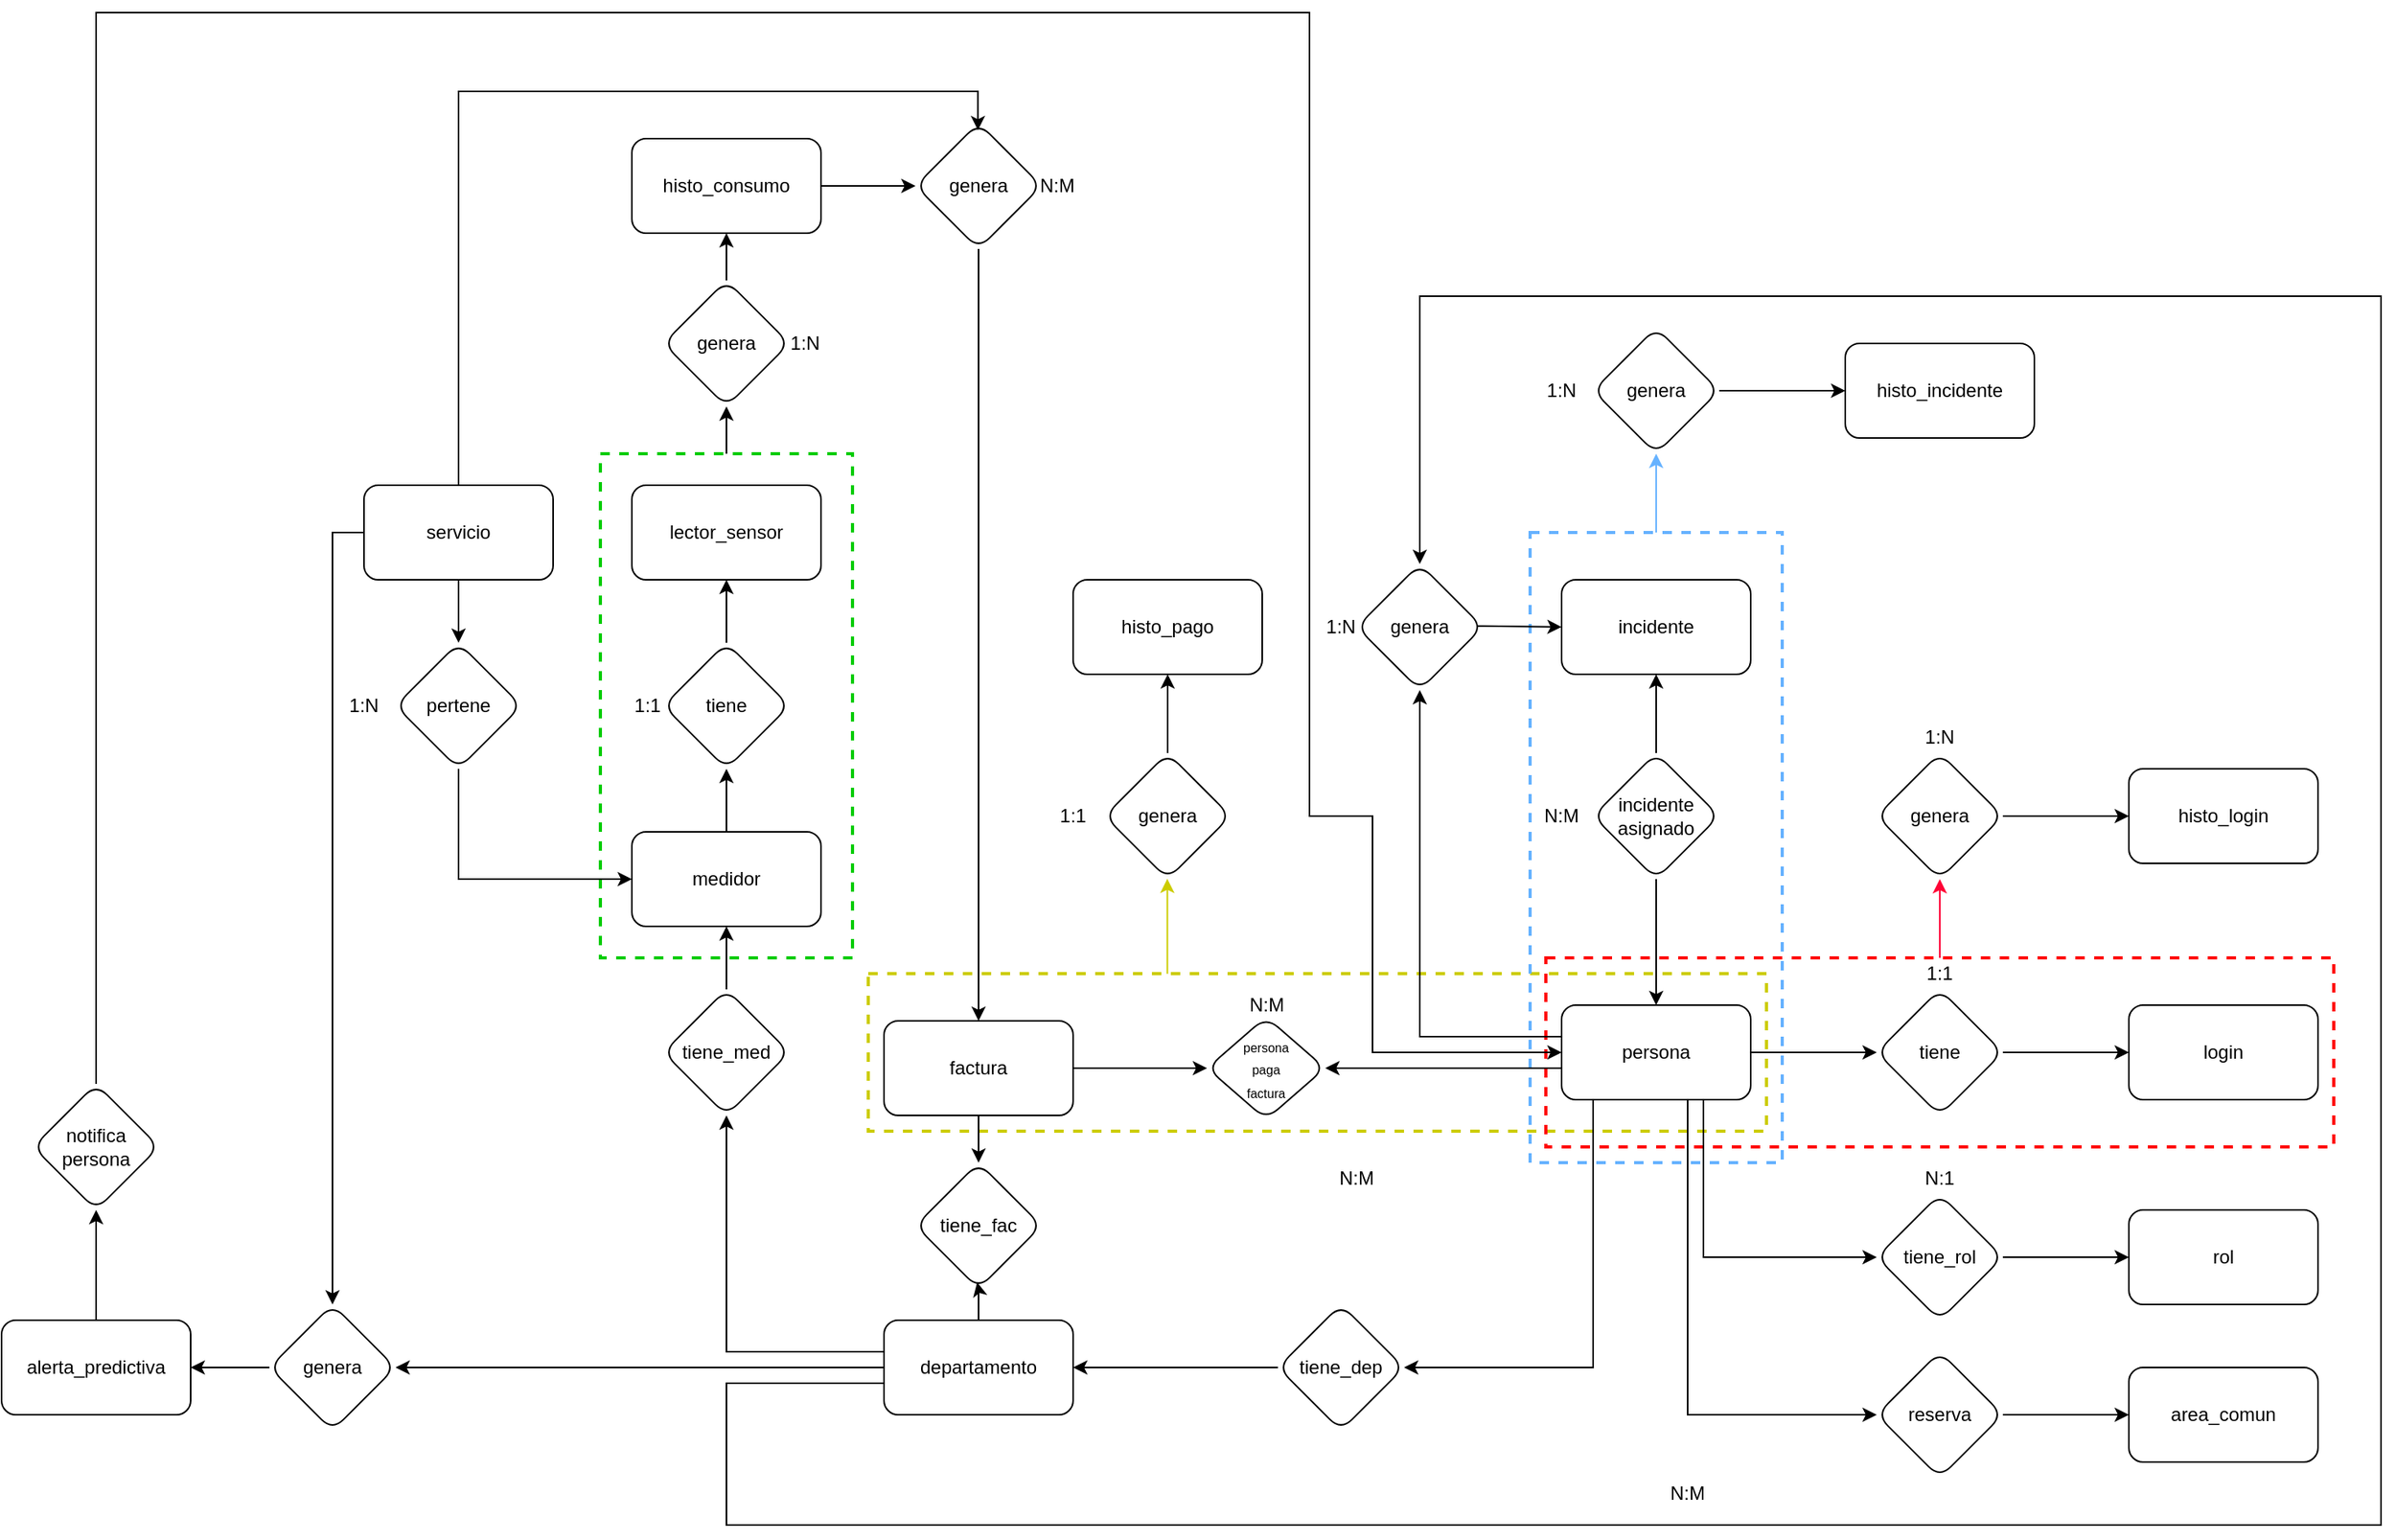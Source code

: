 <mxfile version="28.1.2">
  <diagram name="Página-1" id="i4qr0R8OxcXZOrRbDN6m">
    <mxGraphModel dx="2593" dy="1616" grid="1" gridSize="10" guides="1" tooltips="1" connect="1" arrows="1" fold="1" page="1" pageScale="1" pageWidth="1920" pageHeight="1200" math="0" shadow="0">
      <root>
        <mxCell id="0" />
        <mxCell id="1" parent="0" />
        <mxCell id="K5WSGVJBjmDbQn4hBtl9-59" value="" style="rounded=0;whiteSpace=wrap;html=1;fillColor=none;strokeColor=light-dark(#00CC00,#EDEDED);dashed=1;strokeWidth=2;" parent="1" vertex="1">
          <mxGeometry x="550" y="400" width="160" height="320" as="geometry" />
        </mxCell>
        <mxCell id="K5WSGVJBjmDbQn4hBtl9-79" value="" style="rounded=0;whiteSpace=wrap;html=1;fillColor=none;strokeColor=#CCCC00;dashed=1;strokeWidth=2;" parent="1" vertex="1">
          <mxGeometry x="720" y="730" width="570" height="100" as="geometry" />
        </mxCell>
        <mxCell id="K5WSGVJBjmDbQn4hBtl9-77" style="edgeStyle=orthogonalEdgeStyle;rounded=0;orthogonalLoop=1;jettySize=auto;html=1;" parent="1" source="K5WSGVJBjmDbQn4hBtl9-59" target="K5WSGVJBjmDbQn4hBtl9-61" edge="1">
          <mxGeometry relative="1" as="geometry" />
        </mxCell>
        <mxCell id="K5WSGVJBjmDbQn4hBtl9-42" value="" style="rounded=0;whiteSpace=wrap;html=1;fillColor=none;strokeColor=light-dark(#66B2FF,#EDEDED);dashed=1;strokeWidth=2;" parent="1" vertex="1">
          <mxGeometry x="1140" y="450" width="160" height="400" as="geometry" />
        </mxCell>
        <mxCell id="K5WSGVJBjmDbQn4hBtl9-3" value="" style="rounded=0;whiteSpace=wrap;html=1;fillColor=none;strokeColor=light-dark(#ff0000, #ededed);strokeWidth=2;dashed=1;" parent="1" vertex="1">
          <mxGeometry x="1150" y="720" width="500" height="120" as="geometry" />
        </mxCell>
        <mxCell id="GH8kllTsEz7VG1XvVDbl-5" value="" style="edgeStyle=orthogonalEdgeStyle;rounded=0;orthogonalLoop=1;jettySize=auto;html=1;" parent="1" source="GH8kllTsEz7VG1XvVDbl-1" target="GH8kllTsEz7VG1XvVDbl-4" edge="1">
          <mxGeometry relative="1" as="geometry" />
        </mxCell>
        <mxCell id="GH8kllTsEz7VG1XvVDbl-13" value="" style="edgeStyle=orthogonalEdgeStyle;rounded=0;orthogonalLoop=1;jettySize=auto;html=1;" parent="1" source="GH8kllTsEz7VG1XvVDbl-1" target="GH8kllTsEz7VG1XvVDbl-12" edge="1">
          <mxGeometry relative="1" as="geometry">
            <Array as="points">
              <mxPoint x="1250" y="910" />
            </Array>
          </mxGeometry>
        </mxCell>
        <mxCell id="GH8kllTsEz7VG1XvVDbl-17" value="" style="edgeStyle=orthogonalEdgeStyle;rounded=0;orthogonalLoop=1;jettySize=auto;html=1;" parent="1" source="GH8kllTsEz7VG1XvVDbl-1" target="GH8kllTsEz7VG1XvVDbl-16" edge="1">
          <mxGeometry relative="1" as="geometry">
            <Array as="points">
              <mxPoint x="1180" y="980" />
            </Array>
          </mxGeometry>
        </mxCell>
        <mxCell id="K5WSGVJBjmDbQn4hBtl9-30" value="" style="edgeStyle=orthogonalEdgeStyle;rounded=0;orthogonalLoop=1;jettySize=auto;html=1;" parent="1" source="GH8kllTsEz7VG1XvVDbl-1" target="K5WSGVJBjmDbQn4hBtl9-29" edge="1">
          <mxGeometry relative="1" as="geometry">
            <Array as="points">
              <mxPoint x="1070" y="770" />
            </Array>
          </mxGeometry>
        </mxCell>
        <mxCell id="K5WSGVJBjmDbQn4hBtl9-71" style="edgeStyle=orthogonalEdgeStyle;rounded=0;orthogonalLoop=1;jettySize=auto;html=1;" parent="1" source="GH8kllTsEz7VG1XvVDbl-1" target="K5WSGVJBjmDbQn4hBtl9-69" edge="1">
          <mxGeometry relative="1" as="geometry">
            <Array as="points">
              <mxPoint x="1110" y="790" />
              <mxPoint x="1110" y="790" />
            </Array>
          </mxGeometry>
        </mxCell>
        <mxCell id="GH8kllTsEz7VG1XvVDbl-1" value="persona" style="rounded=1;whiteSpace=wrap;html=1;" parent="1" vertex="1">
          <mxGeometry x="1160" y="750" width="120" height="60" as="geometry" />
        </mxCell>
        <mxCell id="GH8kllTsEz7VG1XvVDbl-7" value="" style="edgeStyle=orthogonalEdgeStyle;rounded=0;orthogonalLoop=1;jettySize=auto;html=1;" parent="1" source="GH8kllTsEz7VG1XvVDbl-4" target="GH8kllTsEz7VG1XvVDbl-6" edge="1">
          <mxGeometry relative="1" as="geometry" />
        </mxCell>
        <mxCell id="GH8kllTsEz7VG1XvVDbl-4" value="tiene" style="rhombus;whiteSpace=wrap;html=1;rounded=1;" parent="1" vertex="1">
          <mxGeometry x="1360" y="740" width="80" height="80" as="geometry" />
        </mxCell>
        <mxCell id="GH8kllTsEz7VG1XvVDbl-6" value="login" style="whiteSpace=wrap;html=1;rounded=1;" parent="1" vertex="1">
          <mxGeometry x="1520" y="750" width="120" height="60" as="geometry" />
        </mxCell>
        <mxCell id="GH8kllTsEz7VG1XvVDbl-15" value="" style="edgeStyle=orthogonalEdgeStyle;rounded=0;orthogonalLoop=1;jettySize=auto;html=1;" parent="1" source="GH8kllTsEz7VG1XvVDbl-12" target="GH8kllTsEz7VG1XvVDbl-14" edge="1">
          <mxGeometry relative="1" as="geometry" />
        </mxCell>
        <mxCell id="GH8kllTsEz7VG1XvVDbl-12" value="tiene_rol" style="rhombus;whiteSpace=wrap;html=1;rounded=1;" parent="1" vertex="1">
          <mxGeometry x="1360" y="870" width="80" height="80" as="geometry" />
        </mxCell>
        <mxCell id="GH8kllTsEz7VG1XvVDbl-14" value="rol" style="whiteSpace=wrap;html=1;rounded=1;" parent="1" vertex="1">
          <mxGeometry x="1520" y="880" width="120" height="60" as="geometry" />
        </mxCell>
        <mxCell id="K5WSGVJBjmDbQn4hBtl9-14" value="" style="edgeStyle=orthogonalEdgeStyle;rounded=0;orthogonalLoop=1;jettySize=auto;html=1;" parent="1" source="GH8kllTsEz7VG1XvVDbl-16" target="K5WSGVJBjmDbQn4hBtl9-13" edge="1">
          <mxGeometry relative="1" as="geometry" />
        </mxCell>
        <mxCell id="GH8kllTsEz7VG1XvVDbl-16" value="tiene_dep" style="rhombus;whiteSpace=wrap;html=1;rounded=1;" parent="1" vertex="1">
          <mxGeometry x="980" y="940" width="80" height="80" as="geometry" />
        </mxCell>
        <mxCell id="K5WSGVJBjmDbQn4hBtl9-1" value="1:1" style="text;html=1;align=center;verticalAlign=middle;whiteSpace=wrap;rounded=0;" parent="1" vertex="1">
          <mxGeometry x="1380" y="720" width="40" height="20" as="geometry" />
        </mxCell>
        <mxCell id="K5WSGVJBjmDbQn4hBtl9-10" style="edgeStyle=orthogonalEdgeStyle;rounded=0;orthogonalLoop=1;jettySize=auto;html=1;strokeColor=#FF0336;" parent="1" source="K5WSGVJBjmDbQn4hBtl9-3" target="K5WSGVJBjmDbQn4hBtl9-9" edge="1">
          <mxGeometry relative="1" as="geometry" />
        </mxCell>
        <mxCell id="K5WSGVJBjmDbQn4hBtl9-12" value="" style="edgeStyle=orthogonalEdgeStyle;rounded=0;orthogonalLoop=1;jettySize=auto;html=1;" parent="1" source="K5WSGVJBjmDbQn4hBtl9-9" target="K5WSGVJBjmDbQn4hBtl9-11" edge="1">
          <mxGeometry relative="1" as="geometry" />
        </mxCell>
        <mxCell id="K5WSGVJBjmDbQn4hBtl9-9" value="genera" style="rhombus;whiteSpace=wrap;html=1;rounded=1;" parent="1" vertex="1">
          <mxGeometry x="1360" y="590" width="80" height="80" as="geometry" />
        </mxCell>
        <mxCell id="K5WSGVJBjmDbQn4hBtl9-11" value="histo_login" style="whiteSpace=wrap;html=1;rounded=1;" parent="1" vertex="1">
          <mxGeometry x="1520" y="600" width="120" height="60" as="geometry" />
        </mxCell>
        <mxCell id="Kn_K-epVG_woseL4HZsu-3" style="edgeStyle=orthogonalEdgeStyle;rounded=0;orthogonalLoop=1;jettySize=auto;html=1;entryX=0.489;entryY=0.949;entryDx=0;entryDy=0;entryPerimeter=0;" edge="1" parent="1" source="K5WSGVJBjmDbQn4hBtl9-13" target="Kn_K-epVG_woseL4HZsu-4">
          <mxGeometry relative="1" as="geometry">
            <mxPoint x="710" y="880" as="targetPoint" />
          </mxGeometry>
        </mxCell>
        <mxCell id="K5WSGVJBjmDbQn4hBtl9-13" value="departamento" style="whiteSpace=wrap;html=1;rounded=1;" parent="1" vertex="1">
          <mxGeometry x="730" y="950" width="120" height="60" as="geometry" />
        </mxCell>
        <mxCell id="K5WSGVJBjmDbQn4hBtl9-18" value="incidente" style="whiteSpace=wrap;html=1;rounded=1;" parent="1" vertex="1">
          <mxGeometry x="1160" y="480" width="120" height="60" as="geometry" />
        </mxCell>
        <mxCell id="K5WSGVJBjmDbQn4hBtl9-23" style="edgeStyle=orthogonalEdgeStyle;rounded=0;orthogonalLoop=1;jettySize=auto;html=1;entryX=0.5;entryY=0;entryDx=0;entryDy=0;" parent="1" source="K5WSGVJBjmDbQn4hBtl9-20" target="GH8kllTsEz7VG1XvVDbl-1" edge="1">
          <mxGeometry relative="1" as="geometry">
            <Array as="points">
              <mxPoint x="1220" y="630" />
            </Array>
          </mxGeometry>
        </mxCell>
        <mxCell id="Kn_K-epVG_woseL4HZsu-1" style="edgeStyle=orthogonalEdgeStyle;rounded=0;orthogonalLoop=1;jettySize=auto;html=1;" edge="1" parent="1" source="K5WSGVJBjmDbQn4hBtl9-20" target="K5WSGVJBjmDbQn4hBtl9-18">
          <mxGeometry relative="1" as="geometry" />
        </mxCell>
        <mxCell id="K5WSGVJBjmDbQn4hBtl9-20" value="incidente&lt;br&gt;asignado" style="rhombus;whiteSpace=wrap;html=1;rounded=1;" parent="1" vertex="1">
          <mxGeometry x="1180" y="590" width="80" height="80" as="geometry" />
        </mxCell>
        <mxCell id="K5WSGVJBjmDbQn4hBtl9-32" style="edgeStyle=orthogonalEdgeStyle;rounded=0;orthogonalLoop=1;jettySize=auto;html=1;entryX=0;entryY=0.5;entryDx=0;entryDy=0;exitX=0.942;exitY=0.492;exitDx=0;exitDy=0;exitPerimeter=0;" parent="1" source="K5WSGVJBjmDbQn4hBtl9-29" target="K5WSGVJBjmDbQn4hBtl9-18" edge="1">
          <mxGeometry relative="1" as="geometry">
            <Array as="points">
              <mxPoint x="1110" y="509" />
              <mxPoint x="1160" y="510" />
            </Array>
          </mxGeometry>
        </mxCell>
        <mxCell id="K5WSGVJBjmDbQn4hBtl9-29" value="genera" style="rhombus;whiteSpace=wrap;html=1;rounded=1;" parent="1" vertex="1">
          <mxGeometry x="1030" y="470" width="80" height="80" as="geometry" />
        </mxCell>
        <mxCell id="K5WSGVJBjmDbQn4hBtl9-31" style="edgeStyle=orthogonalEdgeStyle;rounded=0;orthogonalLoop=1;jettySize=auto;html=1;" parent="1" source="K5WSGVJBjmDbQn4hBtl9-13" target="K5WSGVJBjmDbQn4hBtl9-29" edge="1">
          <mxGeometry relative="1" as="geometry">
            <Array as="points">
              <mxPoint x="630" y="990" />
              <mxPoint x="630" y="1080" />
              <mxPoint x="1680" y="1080" />
              <mxPoint x="1680" y="300" />
              <mxPoint x="1070" y="300" />
            </Array>
          </mxGeometry>
        </mxCell>
        <mxCell id="K5WSGVJBjmDbQn4hBtl9-38" value="" style="edgeStyle=orthogonalEdgeStyle;rounded=0;orthogonalLoop=1;jettySize=auto;html=1;startArrow=classic;startFill=1;endArrow=none;endFill=0;" parent="1" source="K5WSGVJBjmDbQn4hBtl9-35" target="K5WSGVJBjmDbQn4hBtl9-37" edge="1">
          <mxGeometry relative="1" as="geometry" />
        </mxCell>
        <mxCell id="K5WSGVJBjmDbQn4hBtl9-35" value="area_comun" style="whiteSpace=wrap;html=1;rounded=1;" parent="1" vertex="1">
          <mxGeometry x="1520" y="980" width="120" height="60" as="geometry" />
        </mxCell>
        <mxCell id="K5WSGVJBjmDbQn4hBtl9-39" style="edgeStyle=orthogonalEdgeStyle;rounded=0;orthogonalLoop=1;jettySize=auto;html=1;endArrow=none;endFill=0;startArrow=classic;startFill=1;" parent="1" source="K5WSGVJBjmDbQn4hBtl9-37" target="GH8kllTsEz7VG1XvVDbl-1" edge="1">
          <mxGeometry relative="1" as="geometry">
            <Array as="points">
              <mxPoint x="1240" y="1010" />
            </Array>
          </mxGeometry>
        </mxCell>
        <mxCell id="K5WSGVJBjmDbQn4hBtl9-37" value="reserva" style="rhombus;whiteSpace=wrap;html=1;rounded=1;" parent="1" vertex="1">
          <mxGeometry x="1360" y="970" width="80" height="80" as="geometry" />
        </mxCell>
        <mxCell id="K5WSGVJBjmDbQn4hBtl9-46" style="edgeStyle=orthogonalEdgeStyle;rounded=0;orthogonalLoop=1;jettySize=auto;html=1;strokeColor=#66B2FF;" parent="1" source="K5WSGVJBjmDbQn4hBtl9-42" target="K5WSGVJBjmDbQn4hBtl9-44" edge="1">
          <mxGeometry relative="1" as="geometry" />
        </mxCell>
        <mxCell id="K5WSGVJBjmDbQn4hBtl9-43" value="" style="edgeStyle=orthogonalEdgeStyle;rounded=0;orthogonalLoop=1;jettySize=auto;html=1;" parent="1" source="K5WSGVJBjmDbQn4hBtl9-44" target="K5WSGVJBjmDbQn4hBtl9-45" edge="1">
          <mxGeometry relative="1" as="geometry" />
        </mxCell>
        <mxCell id="K5WSGVJBjmDbQn4hBtl9-44" value="genera" style="rhombus;whiteSpace=wrap;html=1;rounded=1;" parent="1" vertex="1">
          <mxGeometry x="1180" y="320" width="80" height="80" as="geometry" />
        </mxCell>
        <mxCell id="K5WSGVJBjmDbQn4hBtl9-45" value="histo_incidente" style="whiteSpace=wrap;html=1;rounded=1;" parent="1" vertex="1">
          <mxGeometry x="1340" y="330" width="120" height="60" as="geometry" />
        </mxCell>
        <mxCell id="K5WSGVJBjmDbQn4hBtl9-49" value="" style="edgeStyle=orthogonalEdgeStyle;rounded=0;orthogonalLoop=1;jettySize=auto;html=1;startArrow=classic;startFill=1;endArrow=none;endFill=0;" parent="1" source="K5WSGVJBjmDbQn4hBtl9-47" target="K5WSGVJBjmDbQn4hBtl9-48" edge="1">
          <mxGeometry relative="1" as="geometry" />
        </mxCell>
        <mxCell id="K5WSGVJBjmDbQn4hBtl9-47" value="medidor" style="whiteSpace=wrap;html=1;rounded=1;" parent="1" vertex="1">
          <mxGeometry x="570" y="640" width="120" height="60" as="geometry" />
        </mxCell>
        <mxCell id="K5WSGVJBjmDbQn4hBtl9-50" style="edgeStyle=orthogonalEdgeStyle;rounded=0;orthogonalLoop=1;jettySize=auto;html=1;startArrow=classic;startFill=1;endArrow=none;endFill=0;" parent="1" source="K5WSGVJBjmDbQn4hBtl9-48" edge="1">
          <mxGeometry relative="1" as="geometry">
            <Array as="points">
              <mxPoint x="630" y="970" />
              <mxPoint x="730" y="970" />
            </Array>
            <mxPoint x="730" y="970" as="targetPoint" />
          </mxGeometry>
        </mxCell>
        <mxCell id="K5WSGVJBjmDbQn4hBtl9-48" value="tiene_med" style="rhombus;whiteSpace=wrap;html=1;rounded=1;" parent="1" vertex="1">
          <mxGeometry x="590" y="740" width="80" height="80" as="geometry" />
        </mxCell>
        <mxCell id="K5WSGVJBjmDbQn4hBtl9-53" value="" style="edgeStyle=orthogonalEdgeStyle;rounded=0;orthogonalLoop=1;jettySize=auto;html=1;startArrow=classic;startFill=1;endArrow=none;endFill=0;" parent="1" source="K5WSGVJBjmDbQn4hBtl9-51" target="K5WSGVJBjmDbQn4hBtl9-52" edge="1">
          <mxGeometry relative="1" as="geometry" />
        </mxCell>
        <mxCell id="K5WSGVJBjmDbQn4hBtl9-51" value="lector_sensor" style="rounded=1;whiteSpace=wrap;html=1;" parent="1" vertex="1">
          <mxGeometry x="570" y="420" width="120" height="60" as="geometry" />
        </mxCell>
        <mxCell id="K5WSGVJBjmDbQn4hBtl9-54" value="" style="edgeStyle=orthogonalEdgeStyle;rounded=0;orthogonalLoop=1;jettySize=auto;html=1;startArrow=classic;startFill=1;endArrow=none;endFill=0;" parent="1" source="K5WSGVJBjmDbQn4hBtl9-52" target="K5WSGVJBjmDbQn4hBtl9-47" edge="1">
          <mxGeometry relative="1" as="geometry" />
        </mxCell>
        <mxCell id="K5WSGVJBjmDbQn4hBtl9-52" value="tiene" style="rhombus;whiteSpace=wrap;html=1;rounded=1;" parent="1" vertex="1">
          <mxGeometry x="590" y="520" width="80" height="80" as="geometry" />
        </mxCell>
        <mxCell id="K5WSGVJBjmDbQn4hBtl9-72" style="edgeStyle=orthogonalEdgeStyle;rounded=0;orthogonalLoop=1;jettySize=auto;html=1;" parent="1" source="K5WSGVJBjmDbQn4hBtl9-56" target="K5WSGVJBjmDbQn4hBtl9-57" edge="1">
          <mxGeometry relative="1" as="geometry" />
        </mxCell>
        <mxCell id="Kn_K-epVG_woseL4HZsu-10" style="edgeStyle=orthogonalEdgeStyle;rounded=0;orthogonalLoop=1;jettySize=auto;html=1;entryX=0.5;entryY=0;entryDx=0;entryDy=0;" edge="1" parent="1" source="K5WSGVJBjmDbQn4hBtl9-56" target="Kn_K-epVG_woseL4HZsu-7">
          <mxGeometry relative="1" as="geometry">
            <Array as="points">
              <mxPoint x="380" y="450.0" />
              <mxPoint x="380" y="940" />
            </Array>
          </mxGeometry>
        </mxCell>
        <mxCell id="K5WSGVJBjmDbQn4hBtl9-56" value="servicio" style="rounded=1;whiteSpace=wrap;html=1;" parent="1" vertex="1">
          <mxGeometry x="400" y="420" width="120" height="60" as="geometry" />
        </mxCell>
        <mxCell id="K5WSGVJBjmDbQn4hBtl9-73" style="edgeStyle=orthogonalEdgeStyle;rounded=0;orthogonalLoop=1;jettySize=auto;html=1;entryX=0;entryY=0.5;entryDx=0;entryDy=0;" parent="1" source="K5WSGVJBjmDbQn4hBtl9-57" target="K5WSGVJBjmDbQn4hBtl9-47" edge="1">
          <mxGeometry relative="1" as="geometry">
            <mxPoint x="480" y="690.0" as="targetPoint" />
            <Array as="points">
              <mxPoint x="460" y="670" />
            </Array>
          </mxGeometry>
        </mxCell>
        <mxCell id="K5WSGVJBjmDbQn4hBtl9-57" value="pertene" style="rhombus;whiteSpace=wrap;html=1;rounded=1;" parent="1" vertex="1">
          <mxGeometry x="420" y="520" width="80" height="80" as="geometry" />
        </mxCell>
        <mxCell id="K5WSGVJBjmDbQn4hBtl9-60" value="" style="edgeStyle=orthogonalEdgeStyle;rounded=0;orthogonalLoop=1;jettySize=auto;html=1;exitX=0.5;exitY=0;exitDx=0;exitDy=0;" parent="1" source="K5WSGVJBjmDbQn4hBtl9-61" target="K5WSGVJBjmDbQn4hBtl9-62" edge="1">
          <mxGeometry relative="1" as="geometry">
            <Array as="points">
              <mxPoint x="630" y="280" />
              <mxPoint x="630" y="280" />
            </Array>
          </mxGeometry>
        </mxCell>
        <mxCell id="K5WSGVJBjmDbQn4hBtl9-61" value="genera" style="rhombus;whiteSpace=wrap;html=1;rounded=1;" parent="1" vertex="1">
          <mxGeometry x="590" y="290" width="80" height="80" as="geometry" />
        </mxCell>
        <mxCell id="K5WSGVJBjmDbQn4hBtl9-75" style="edgeStyle=orthogonalEdgeStyle;rounded=0;orthogonalLoop=1;jettySize=auto;html=1;" parent="1" source="K5WSGVJBjmDbQn4hBtl9-62" target="K5WSGVJBjmDbQn4hBtl9-64" edge="1">
          <mxGeometry relative="1" as="geometry" />
        </mxCell>
        <mxCell id="K5WSGVJBjmDbQn4hBtl9-62" value="histo_consumo" style="whiteSpace=wrap;html=1;rounded=1;" parent="1" vertex="1">
          <mxGeometry x="570" y="200" width="120" height="60" as="geometry" />
        </mxCell>
        <mxCell id="K5WSGVJBjmDbQn4hBtl9-76" style="edgeStyle=orthogonalEdgeStyle;rounded=0;orthogonalLoop=1;jettySize=auto;html=1;" parent="1" source="K5WSGVJBjmDbQn4hBtl9-64" target="K5WSGVJBjmDbQn4hBtl9-66" edge="1">
          <mxGeometry relative="1" as="geometry">
            <Array as="points">
              <mxPoint x="790" y="390" />
              <mxPoint x="790" y="390" />
            </Array>
          </mxGeometry>
        </mxCell>
        <mxCell id="K5WSGVJBjmDbQn4hBtl9-64" value="genera" style="rhombus;whiteSpace=wrap;html=1;rounded=1;" parent="1" vertex="1">
          <mxGeometry x="750" y="190" width="80" height="80" as="geometry" />
        </mxCell>
        <mxCell id="K5WSGVJBjmDbQn4hBtl9-70" value="" style="edgeStyle=orthogonalEdgeStyle;rounded=0;orthogonalLoop=1;jettySize=auto;html=1;" parent="1" source="K5WSGVJBjmDbQn4hBtl9-66" target="K5WSGVJBjmDbQn4hBtl9-69" edge="1">
          <mxGeometry relative="1" as="geometry" />
        </mxCell>
        <mxCell id="Kn_K-epVG_woseL4HZsu-5" style="edgeStyle=orthogonalEdgeStyle;rounded=0;orthogonalLoop=1;jettySize=auto;html=1;" edge="1" parent="1" source="K5WSGVJBjmDbQn4hBtl9-66" target="Kn_K-epVG_woseL4HZsu-4">
          <mxGeometry relative="1" as="geometry" />
        </mxCell>
        <mxCell id="K5WSGVJBjmDbQn4hBtl9-66" value="factura" style="whiteSpace=wrap;html=1;rounded=1;" parent="1" vertex="1">
          <mxGeometry x="730" y="760" width="120" height="60" as="geometry" />
        </mxCell>
        <mxCell id="K5WSGVJBjmDbQn4hBtl9-69" value="&lt;font style=&quot;font-size: 8px;&quot;&gt;persona&lt;/font&gt;&lt;div&gt;&lt;font style=&quot;font-size: 8px;&quot;&gt;paga&lt;/font&gt;&lt;/div&gt;&lt;div&gt;&lt;font style=&quot;font-size: 8px;&quot;&gt;factura&lt;/font&gt;&lt;/div&gt;" style="rhombus;whiteSpace=wrap;html=1;rounded=1;" parent="1" vertex="1">
          <mxGeometry x="935" y="757.5" width="75" height="65" as="geometry" />
        </mxCell>
        <mxCell id="K5WSGVJBjmDbQn4hBtl9-78" style="edgeStyle=orthogonalEdgeStyle;rounded=0;orthogonalLoop=1;jettySize=auto;html=1;entryX=0.495;entryY=0.058;entryDx=0;entryDy=0;entryPerimeter=0;" parent="1" source="K5WSGVJBjmDbQn4hBtl9-56" target="K5WSGVJBjmDbQn4hBtl9-64" edge="1">
          <mxGeometry relative="1" as="geometry">
            <Array as="points">
              <mxPoint x="460" y="170" />
              <mxPoint x="790" y="170" />
            </Array>
          </mxGeometry>
        </mxCell>
        <mxCell id="K5WSGVJBjmDbQn4hBtl9-83" style="edgeStyle=orthogonalEdgeStyle;rounded=0;orthogonalLoop=1;jettySize=auto;html=1;exitX=0.333;exitY=0.001;exitDx=0;exitDy=0;exitPerimeter=0;strokeColor=#CCCC00;" parent="1" source="K5WSGVJBjmDbQn4hBtl9-79" target="K5WSGVJBjmDbQn4hBtl9-81" edge="1">
          <mxGeometry relative="1" as="geometry">
            <Array as="points">
              <mxPoint x="910" y="729" />
              <mxPoint x="910" y="729" />
            </Array>
          </mxGeometry>
        </mxCell>
        <mxCell id="K5WSGVJBjmDbQn4hBtl9-80" value="" style="edgeStyle=orthogonalEdgeStyle;rounded=0;orthogonalLoop=1;jettySize=auto;html=1;" parent="1" source="K5WSGVJBjmDbQn4hBtl9-81" target="K5WSGVJBjmDbQn4hBtl9-82" edge="1">
          <mxGeometry relative="1" as="geometry" />
        </mxCell>
        <mxCell id="K5WSGVJBjmDbQn4hBtl9-81" value="genera" style="rhombus;whiteSpace=wrap;html=1;rounded=1;" parent="1" vertex="1">
          <mxGeometry x="870" y="590" width="80" height="80" as="geometry" />
        </mxCell>
        <mxCell id="K5WSGVJBjmDbQn4hBtl9-82" value="histo_pago" style="whiteSpace=wrap;html=1;rounded=1;" parent="1" vertex="1">
          <mxGeometry x="850" y="480" width="120" height="60" as="geometry" />
        </mxCell>
        <mxCell id="K5WSGVJBjmDbQn4hBtl9-84" value="N:1" style="text;html=1;align=center;verticalAlign=middle;whiteSpace=wrap;rounded=0;" parent="1" vertex="1">
          <mxGeometry x="1380" y="850" width="40" height="20" as="geometry" />
        </mxCell>
        <mxCell id="K5WSGVJBjmDbQn4hBtl9-85" value="1:N" style="text;html=1;align=center;verticalAlign=middle;whiteSpace=wrap;rounded=0;" parent="1" vertex="1">
          <mxGeometry x="1380" y="570" width="40" height="20" as="geometry" />
        </mxCell>
        <mxCell id="K5WSGVJBjmDbQn4hBtl9-86" value="N:M" style="text;html=1;align=center;verticalAlign=middle;whiteSpace=wrap;rounded=0;" parent="1" vertex="1">
          <mxGeometry x="1220" y="1050" width="40" height="20" as="geometry" />
        </mxCell>
        <mxCell id="K5WSGVJBjmDbQn4hBtl9-87" value="N:M" style="text;html=1;align=center;verticalAlign=middle;whiteSpace=wrap;rounded=0;" parent="1" vertex="1">
          <mxGeometry x="1010" y="850" width="40" height="20" as="geometry" />
        </mxCell>
        <mxCell id="K5WSGVJBjmDbQn4hBtl9-88" value="N:M" style="text;html=1;align=center;verticalAlign=middle;whiteSpace=wrap;rounded=0;" parent="1" vertex="1">
          <mxGeometry x="1140" y="620" width="40" height="20" as="geometry" />
        </mxCell>
        <mxCell id="K5WSGVJBjmDbQn4hBtl9-90" value="N:M" style="text;html=1;align=center;verticalAlign=middle;whiteSpace=wrap;rounded=0;" parent="1" vertex="1">
          <mxGeometry x="952.5" y="740" width="40" height="20" as="geometry" />
        </mxCell>
        <mxCell id="K5WSGVJBjmDbQn4hBtl9-91" value="1:1" style="text;html=1;align=center;verticalAlign=middle;whiteSpace=wrap;rounded=0;" parent="1" vertex="1">
          <mxGeometry x="830" y="620" width="40" height="20" as="geometry" />
        </mxCell>
        <mxCell id="K5WSGVJBjmDbQn4hBtl9-92" value="1:N" style="text;html=1;align=center;verticalAlign=middle;whiteSpace=wrap;rounded=0;" parent="1" vertex="1">
          <mxGeometry x="1000" y="500" width="40" height="20" as="geometry" />
        </mxCell>
        <mxCell id="K5WSGVJBjmDbQn4hBtl9-93" value="1:N" style="text;html=1;align=center;verticalAlign=middle;whiteSpace=wrap;rounded=0;" parent="1" vertex="1">
          <mxGeometry x="1140" y="350" width="40" height="20" as="geometry" />
        </mxCell>
        <mxCell id="K5WSGVJBjmDbQn4hBtl9-94" value="N:M" style="text;html=1;align=center;verticalAlign=middle;whiteSpace=wrap;rounded=0;" parent="1" vertex="1">
          <mxGeometry x="820" y="220" width="40" height="20" as="geometry" />
        </mxCell>
        <mxCell id="K5WSGVJBjmDbQn4hBtl9-95" value="1:N" style="text;html=1;align=center;verticalAlign=middle;whiteSpace=wrap;rounded=0;" parent="1" vertex="1">
          <mxGeometry x="660" y="320" width="40" height="20" as="geometry" />
        </mxCell>
        <mxCell id="K5WSGVJBjmDbQn4hBtl9-96" value="1:N" style="text;html=1;align=center;verticalAlign=middle;whiteSpace=wrap;rounded=0;" parent="1" vertex="1">
          <mxGeometry x="380" y="550" width="40" height="20" as="geometry" />
        </mxCell>
        <mxCell id="K5WSGVJBjmDbQn4hBtl9-97" value="1:1" style="text;html=1;align=center;verticalAlign=middle;whiteSpace=wrap;rounded=0;" parent="1" vertex="1">
          <mxGeometry x="560" y="550" width="40" height="20" as="geometry" />
        </mxCell>
        <mxCell id="Kn_K-epVG_woseL4HZsu-4" value="tiene_fac" style="rhombus;whiteSpace=wrap;html=1;rounded=1;" vertex="1" parent="1">
          <mxGeometry x="750" y="850" width="80" height="80" as="geometry" />
        </mxCell>
        <mxCell id="Kn_K-epVG_woseL4HZsu-12" value="" style="edgeStyle=orthogonalEdgeStyle;rounded=0;orthogonalLoop=1;jettySize=auto;html=1;" edge="1" parent="1" source="Kn_K-epVG_woseL4HZsu-6" target="Kn_K-epVG_woseL4HZsu-11">
          <mxGeometry relative="1" as="geometry" />
        </mxCell>
        <mxCell id="Kn_K-epVG_woseL4HZsu-6" value="alerta_predictiva" style="rounded=1;whiteSpace=wrap;html=1;" vertex="1" parent="1">
          <mxGeometry x="170" y="950" width="120" height="60" as="geometry" />
        </mxCell>
        <mxCell id="Kn_K-epVG_woseL4HZsu-8" style="edgeStyle=orthogonalEdgeStyle;rounded=0;orthogonalLoop=1;jettySize=auto;html=1;startArrow=classic;startFill=1;endArrow=none;endFill=0;" edge="1" parent="1" source="Kn_K-epVG_woseL4HZsu-7" target="K5WSGVJBjmDbQn4hBtl9-13">
          <mxGeometry relative="1" as="geometry" />
        </mxCell>
        <mxCell id="Kn_K-epVG_woseL4HZsu-9" style="edgeStyle=orthogonalEdgeStyle;rounded=0;orthogonalLoop=1;jettySize=auto;html=1;entryX=1;entryY=0.5;entryDx=0;entryDy=0;" edge="1" parent="1" source="Kn_K-epVG_woseL4HZsu-7" target="Kn_K-epVG_woseL4HZsu-6">
          <mxGeometry relative="1" as="geometry" />
        </mxCell>
        <mxCell id="Kn_K-epVG_woseL4HZsu-7" value="genera" style="rhombus;whiteSpace=wrap;html=1;rounded=1;" vertex="1" parent="1">
          <mxGeometry x="340" y="940" width="80" height="80" as="geometry" />
        </mxCell>
        <mxCell id="Kn_K-epVG_woseL4HZsu-13" style="edgeStyle=orthogonalEdgeStyle;rounded=0;orthogonalLoop=1;jettySize=auto;html=1;" edge="1" parent="1" source="Kn_K-epVG_woseL4HZsu-11" target="GH8kllTsEz7VG1XvVDbl-1">
          <mxGeometry relative="1" as="geometry">
            <Array as="points">
              <mxPoint x="230" y="120" />
              <mxPoint x="1000" y="120" />
              <mxPoint x="1000" y="630" />
              <mxPoint x="1040" y="630" />
              <mxPoint x="1040" y="780" />
            </Array>
          </mxGeometry>
        </mxCell>
        <mxCell id="Kn_K-epVG_woseL4HZsu-11" value="notifica&lt;div&gt;persona&lt;/div&gt;" style="rhombus;whiteSpace=wrap;html=1;rounded=1;" vertex="1" parent="1">
          <mxGeometry x="190" y="800" width="80" height="80" as="geometry" />
        </mxCell>
      </root>
    </mxGraphModel>
  </diagram>
</mxfile>

